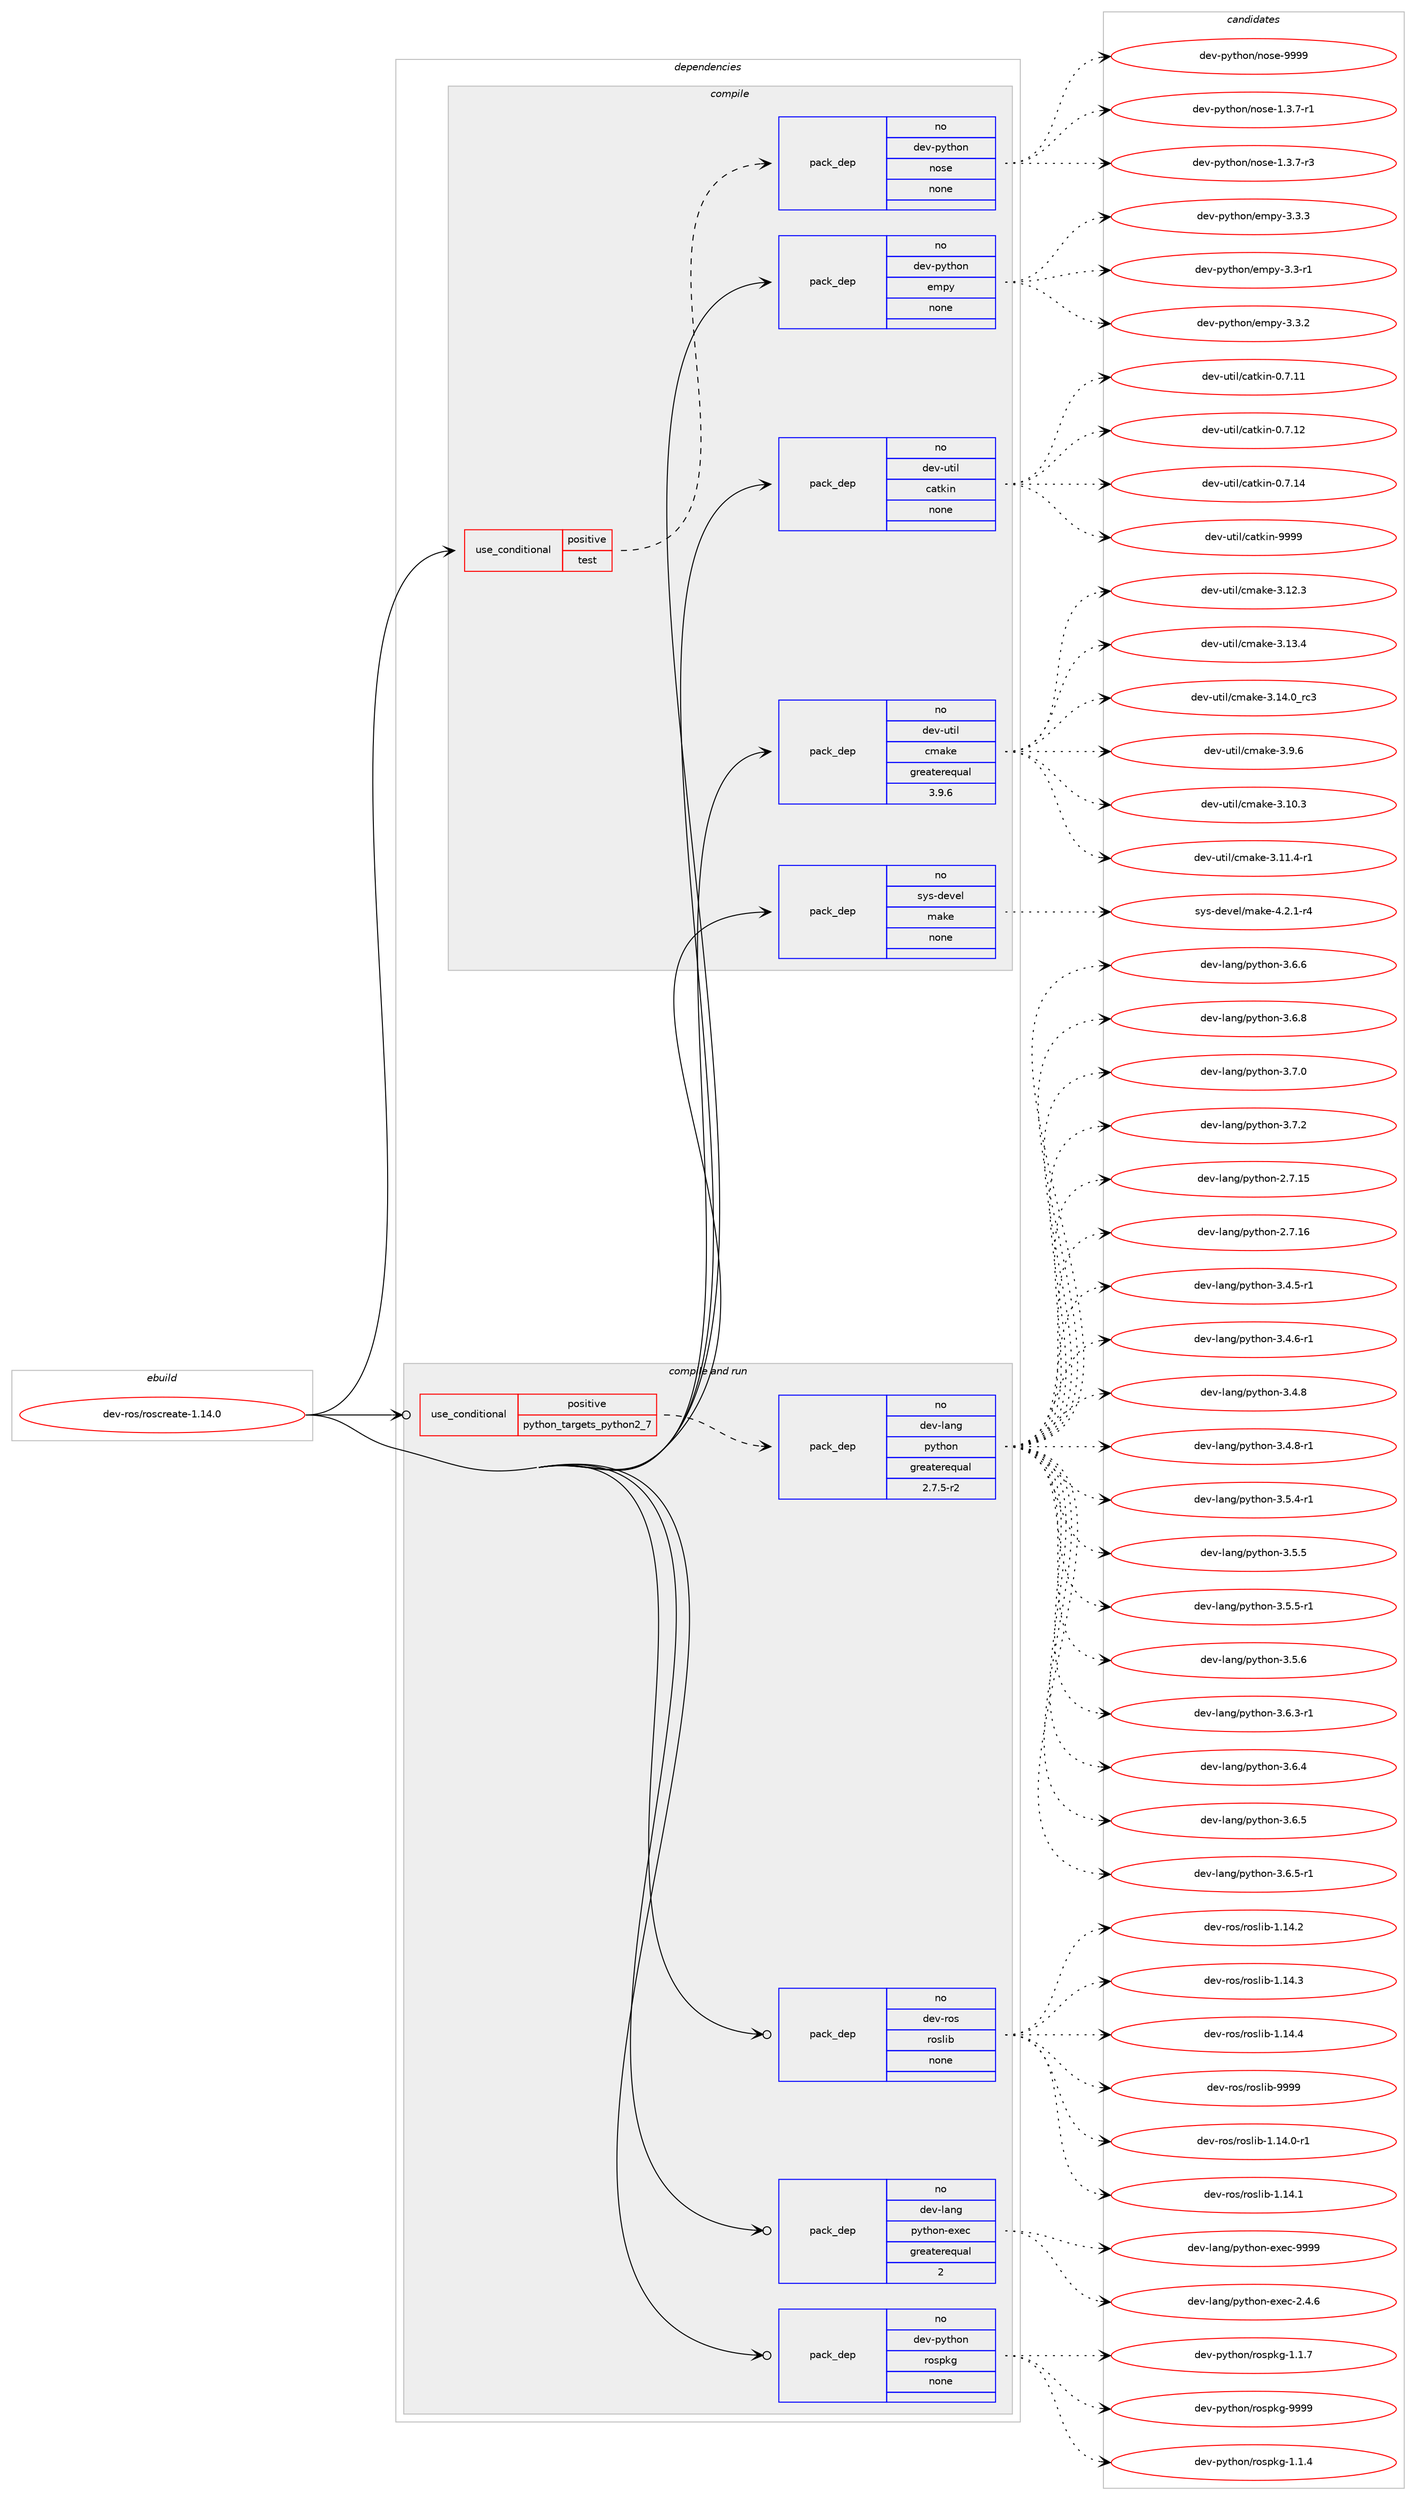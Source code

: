 digraph prolog {

# *************
# Graph options
# *************

newrank=true;
concentrate=true;
compound=true;
graph [rankdir=LR,fontname=Helvetica,fontsize=10,ranksep=1.5];#, ranksep=2.5, nodesep=0.2];
edge  [arrowhead=vee];
node  [fontname=Helvetica,fontsize=10];

# **********
# The ebuild
# **********

subgraph cluster_leftcol {
color=gray;
rank=same;
label=<<i>ebuild</i>>;
id [label="dev-ros/roscreate-1.14.0", color=red, width=4, href="../dev-ros/roscreate-1.14.0.svg"];
}

# ****************
# The dependencies
# ****************

subgraph cluster_midcol {
color=gray;
label=<<i>dependencies</i>>;
subgraph cluster_compile {
fillcolor="#eeeeee";
style=filled;
label=<<i>compile</i>>;
subgraph cond389876 {
dependency1465146 [label=<<TABLE BORDER="0" CELLBORDER="1" CELLSPACING="0" CELLPADDING="4"><TR><TD ROWSPAN="3" CELLPADDING="10">use_conditional</TD></TR><TR><TD>positive</TD></TR><TR><TD>test</TD></TR></TABLE>>, shape=none, color=red];
subgraph pack1051880 {
dependency1465147 [label=<<TABLE BORDER="0" CELLBORDER="1" CELLSPACING="0" CELLPADDING="4" WIDTH="220"><TR><TD ROWSPAN="6" CELLPADDING="30">pack_dep</TD></TR><TR><TD WIDTH="110">no</TD></TR><TR><TD>dev-python</TD></TR><TR><TD>nose</TD></TR><TR><TD>none</TD></TR><TR><TD></TD></TR></TABLE>>, shape=none, color=blue];
}
dependency1465146:e -> dependency1465147:w [weight=20,style="dashed",arrowhead="vee"];
}
id:e -> dependency1465146:w [weight=20,style="solid",arrowhead="vee"];
subgraph pack1051881 {
dependency1465148 [label=<<TABLE BORDER="0" CELLBORDER="1" CELLSPACING="0" CELLPADDING="4" WIDTH="220"><TR><TD ROWSPAN="6" CELLPADDING="30">pack_dep</TD></TR><TR><TD WIDTH="110">no</TD></TR><TR><TD>dev-python</TD></TR><TR><TD>empy</TD></TR><TR><TD>none</TD></TR><TR><TD></TD></TR></TABLE>>, shape=none, color=blue];
}
id:e -> dependency1465148:w [weight=20,style="solid",arrowhead="vee"];
subgraph pack1051882 {
dependency1465149 [label=<<TABLE BORDER="0" CELLBORDER="1" CELLSPACING="0" CELLPADDING="4" WIDTH="220"><TR><TD ROWSPAN="6" CELLPADDING="30">pack_dep</TD></TR><TR><TD WIDTH="110">no</TD></TR><TR><TD>dev-util</TD></TR><TR><TD>catkin</TD></TR><TR><TD>none</TD></TR><TR><TD></TD></TR></TABLE>>, shape=none, color=blue];
}
id:e -> dependency1465149:w [weight=20,style="solid",arrowhead="vee"];
subgraph pack1051883 {
dependency1465150 [label=<<TABLE BORDER="0" CELLBORDER="1" CELLSPACING="0" CELLPADDING="4" WIDTH="220"><TR><TD ROWSPAN="6" CELLPADDING="30">pack_dep</TD></TR><TR><TD WIDTH="110">no</TD></TR><TR><TD>dev-util</TD></TR><TR><TD>cmake</TD></TR><TR><TD>greaterequal</TD></TR><TR><TD>3.9.6</TD></TR></TABLE>>, shape=none, color=blue];
}
id:e -> dependency1465150:w [weight=20,style="solid",arrowhead="vee"];
subgraph pack1051884 {
dependency1465151 [label=<<TABLE BORDER="0" CELLBORDER="1" CELLSPACING="0" CELLPADDING="4" WIDTH="220"><TR><TD ROWSPAN="6" CELLPADDING="30">pack_dep</TD></TR><TR><TD WIDTH="110">no</TD></TR><TR><TD>sys-devel</TD></TR><TR><TD>make</TD></TR><TR><TD>none</TD></TR><TR><TD></TD></TR></TABLE>>, shape=none, color=blue];
}
id:e -> dependency1465151:w [weight=20,style="solid",arrowhead="vee"];
}
subgraph cluster_compileandrun {
fillcolor="#eeeeee";
style=filled;
label=<<i>compile and run</i>>;
subgraph cond389877 {
dependency1465152 [label=<<TABLE BORDER="0" CELLBORDER="1" CELLSPACING="0" CELLPADDING="4"><TR><TD ROWSPAN="3" CELLPADDING="10">use_conditional</TD></TR><TR><TD>positive</TD></TR><TR><TD>python_targets_python2_7</TD></TR></TABLE>>, shape=none, color=red];
subgraph pack1051885 {
dependency1465153 [label=<<TABLE BORDER="0" CELLBORDER="1" CELLSPACING="0" CELLPADDING="4" WIDTH="220"><TR><TD ROWSPAN="6" CELLPADDING="30">pack_dep</TD></TR><TR><TD WIDTH="110">no</TD></TR><TR><TD>dev-lang</TD></TR><TR><TD>python</TD></TR><TR><TD>greaterequal</TD></TR><TR><TD>2.7.5-r2</TD></TR></TABLE>>, shape=none, color=blue];
}
dependency1465152:e -> dependency1465153:w [weight=20,style="dashed",arrowhead="vee"];
}
id:e -> dependency1465152:w [weight=20,style="solid",arrowhead="odotvee"];
subgraph pack1051886 {
dependency1465154 [label=<<TABLE BORDER="0" CELLBORDER="1" CELLSPACING="0" CELLPADDING="4" WIDTH="220"><TR><TD ROWSPAN="6" CELLPADDING="30">pack_dep</TD></TR><TR><TD WIDTH="110">no</TD></TR><TR><TD>dev-lang</TD></TR><TR><TD>python-exec</TD></TR><TR><TD>greaterequal</TD></TR><TR><TD>2</TD></TR></TABLE>>, shape=none, color=blue];
}
id:e -> dependency1465154:w [weight=20,style="solid",arrowhead="odotvee"];
subgraph pack1051887 {
dependency1465155 [label=<<TABLE BORDER="0" CELLBORDER="1" CELLSPACING="0" CELLPADDING="4" WIDTH="220"><TR><TD ROWSPAN="6" CELLPADDING="30">pack_dep</TD></TR><TR><TD WIDTH="110">no</TD></TR><TR><TD>dev-python</TD></TR><TR><TD>rospkg</TD></TR><TR><TD>none</TD></TR><TR><TD></TD></TR></TABLE>>, shape=none, color=blue];
}
id:e -> dependency1465155:w [weight=20,style="solid",arrowhead="odotvee"];
subgraph pack1051888 {
dependency1465156 [label=<<TABLE BORDER="0" CELLBORDER="1" CELLSPACING="0" CELLPADDING="4" WIDTH="220"><TR><TD ROWSPAN="6" CELLPADDING="30">pack_dep</TD></TR><TR><TD WIDTH="110">no</TD></TR><TR><TD>dev-ros</TD></TR><TR><TD>roslib</TD></TR><TR><TD>none</TD></TR><TR><TD></TD></TR></TABLE>>, shape=none, color=blue];
}
id:e -> dependency1465156:w [weight=20,style="solid",arrowhead="odotvee"];
}
subgraph cluster_run {
fillcolor="#eeeeee";
style=filled;
label=<<i>run</i>>;
}
}

# **************
# The candidates
# **************

subgraph cluster_choices {
rank=same;
color=gray;
label=<<i>candidates</i>>;

subgraph choice1051880 {
color=black;
nodesep=1;
choice10010111845112121116104111110471101111151014549465146554511449 [label="dev-python/nose-1.3.7-r1", color=red, width=4,href="../dev-python/nose-1.3.7-r1.svg"];
choice10010111845112121116104111110471101111151014549465146554511451 [label="dev-python/nose-1.3.7-r3", color=red, width=4,href="../dev-python/nose-1.3.7-r3.svg"];
choice10010111845112121116104111110471101111151014557575757 [label="dev-python/nose-9999", color=red, width=4,href="../dev-python/nose-9999.svg"];
dependency1465147:e -> choice10010111845112121116104111110471101111151014549465146554511449:w [style=dotted,weight="100"];
dependency1465147:e -> choice10010111845112121116104111110471101111151014549465146554511451:w [style=dotted,weight="100"];
dependency1465147:e -> choice10010111845112121116104111110471101111151014557575757:w [style=dotted,weight="100"];
}
subgraph choice1051881 {
color=black;
nodesep=1;
choice1001011184511212111610411111047101109112121455146514511449 [label="dev-python/empy-3.3-r1", color=red, width=4,href="../dev-python/empy-3.3-r1.svg"];
choice1001011184511212111610411111047101109112121455146514650 [label="dev-python/empy-3.3.2", color=red, width=4,href="../dev-python/empy-3.3.2.svg"];
choice1001011184511212111610411111047101109112121455146514651 [label="dev-python/empy-3.3.3", color=red, width=4,href="../dev-python/empy-3.3.3.svg"];
dependency1465148:e -> choice1001011184511212111610411111047101109112121455146514511449:w [style=dotted,weight="100"];
dependency1465148:e -> choice1001011184511212111610411111047101109112121455146514650:w [style=dotted,weight="100"];
dependency1465148:e -> choice1001011184511212111610411111047101109112121455146514651:w [style=dotted,weight="100"];
}
subgraph choice1051882 {
color=black;
nodesep=1;
choice1001011184511711610510847999711610710511045484655464949 [label="dev-util/catkin-0.7.11", color=red, width=4,href="../dev-util/catkin-0.7.11.svg"];
choice1001011184511711610510847999711610710511045484655464950 [label="dev-util/catkin-0.7.12", color=red, width=4,href="../dev-util/catkin-0.7.12.svg"];
choice1001011184511711610510847999711610710511045484655464952 [label="dev-util/catkin-0.7.14", color=red, width=4,href="../dev-util/catkin-0.7.14.svg"];
choice100101118451171161051084799971161071051104557575757 [label="dev-util/catkin-9999", color=red, width=4,href="../dev-util/catkin-9999.svg"];
dependency1465149:e -> choice1001011184511711610510847999711610710511045484655464949:w [style=dotted,weight="100"];
dependency1465149:e -> choice1001011184511711610510847999711610710511045484655464950:w [style=dotted,weight="100"];
dependency1465149:e -> choice1001011184511711610510847999711610710511045484655464952:w [style=dotted,weight="100"];
dependency1465149:e -> choice100101118451171161051084799971161071051104557575757:w [style=dotted,weight="100"];
}
subgraph choice1051883 {
color=black;
nodesep=1;
choice1001011184511711610510847991099710710145514649484651 [label="dev-util/cmake-3.10.3", color=red, width=4,href="../dev-util/cmake-3.10.3.svg"];
choice10010111845117116105108479910997107101455146494946524511449 [label="dev-util/cmake-3.11.4-r1", color=red, width=4,href="../dev-util/cmake-3.11.4-r1.svg"];
choice1001011184511711610510847991099710710145514649504651 [label="dev-util/cmake-3.12.3", color=red, width=4,href="../dev-util/cmake-3.12.3.svg"];
choice1001011184511711610510847991099710710145514649514652 [label="dev-util/cmake-3.13.4", color=red, width=4,href="../dev-util/cmake-3.13.4.svg"];
choice1001011184511711610510847991099710710145514649524648951149951 [label="dev-util/cmake-3.14.0_rc3", color=red, width=4,href="../dev-util/cmake-3.14.0_rc3.svg"];
choice10010111845117116105108479910997107101455146574654 [label="dev-util/cmake-3.9.6", color=red, width=4,href="../dev-util/cmake-3.9.6.svg"];
dependency1465150:e -> choice1001011184511711610510847991099710710145514649484651:w [style=dotted,weight="100"];
dependency1465150:e -> choice10010111845117116105108479910997107101455146494946524511449:w [style=dotted,weight="100"];
dependency1465150:e -> choice1001011184511711610510847991099710710145514649504651:w [style=dotted,weight="100"];
dependency1465150:e -> choice1001011184511711610510847991099710710145514649514652:w [style=dotted,weight="100"];
dependency1465150:e -> choice1001011184511711610510847991099710710145514649524648951149951:w [style=dotted,weight="100"];
dependency1465150:e -> choice10010111845117116105108479910997107101455146574654:w [style=dotted,weight="100"];
}
subgraph choice1051884 {
color=black;
nodesep=1;
choice1151211154510010111810110847109971071014552465046494511452 [label="sys-devel/make-4.2.1-r4", color=red, width=4,href="../sys-devel/make-4.2.1-r4.svg"];
dependency1465151:e -> choice1151211154510010111810110847109971071014552465046494511452:w [style=dotted,weight="100"];
}
subgraph choice1051885 {
color=black;
nodesep=1;
choice10010111845108971101034711212111610411111045504655464953 [label="dev-lang/python-2.7.15", color=red, width=4,href="../dev-lang/python-2.7.15.svg"];
choice10010111845108971101034711212111610411111045504655464954 [label="dev-lang/python-2.7.16", color=red, width=4,href="../dev-lang/python-2.7.16.svg"];
choice1001011184510897110103471121211161041111104551465246534511449 [label="dev-lang/python-3.4.5-r1", color=red, width=4,href="../dev-lang/python-3.4.5-r1.svg"];
choice1001011184510897110103471121211161041111104551465246544511449 [label="dev-lang/python-3.4.6-r1", color=red, width=4,href="../dev-lang/python-3.4.6-r1.svg"];
choice100101118451089711010347112121116104111110455146524656 [label="dev-lang/python-3.4.8", color=red, width=4,href="../dev-lang/python-3.4.8.svg"];
choice1001011184510897110103471121211161041111104551465246564511449 [label="dev-lang/python-3.4.8-r1", color=red, width=4,href="../dev-lang/python-3.4.8-r1.svg"];
choice1001011184510897110103471121211161041111104551465346524511449 [label="dev-lang/python-3.5.4-r1", color=red, width=4,href="../dev-lang/python-3.5.4-r1.svg"];
choice100101118451089711010347112121116104111110455146534653 [label="dev-lang/python-3.5.5", color=red, width=4,href="../dev-lang/python-3.5.5.svg"];
choice1001011184510897110103471121211161041111104551465346534511449 [label="dev-lang/python-3.5.5-r1", color=red, width=4,href="../dev-lang/python-3.5.5-r1.svg"];
choice100101118451089711010347112121116104111110455146534654 [label="dev-lang/python-3.5.6", color=red, width=4,href="../dev-lang/python-3.5.6.svg"];
choice1001011184510897110103471121211161041111104551465446514511449 [label="dev-lang/python-3.6.3-r1", color=red, width=4,href="../dev-lang/python-3.6.3-r1.svg"];
choice100101118451089711010347112121116104111110455146544652 [label="dev-lang/python-3.6.4", color=red, width=4,href="../dev-lang/python-3.6.4.svg"];
choice100101118451089711010347112121116104111110455146544653 [label="dev-lang/python-3.6.5", color=red, width=4,href="../dev-lang/python-3.6.5.svg"];
choice1001011184510897110103471121211161041111104551465446534511449 [label="dev-lang/python-3.6.5-r1", color=red, width=4,href="../dev-lang/python-3.6.5-r1.svg"];
choice100101118451089711010347112121116104111110455146544654 [label="dev-lang/python-3.6.6", color=red, width=4,href="../dev-lang/python-3.6.6.svg"];
choice100101118451089711010347112121116104111110455146544656 [label="dev-lang/python-3.6.8", color=red, width=4,href="../dev-lang/python-3.6.8.svg"];
choice100101118451089711010347112121116104111110455146554648 [label="dev-lang/python-3.7.0", color=red, width=4,href="../dev-lang/python-3.7.0.svg"];
choice100101118451089711010347112121116104111110455146554650 [label="dev-lang/python-3.7.2", color=red, width=4,href="../dev-lang/python-3.7.2.svg"];
dependency1465153:e -> choice10010111845108971101034711212111610411111045504655464953:w [style=dotted,weight="100"];
dependency1465153:e -> choice10010111845108971101034711212111610411111045504655464954:w [style=dotted,weight="100"];
dependency1465153:e -> choice1001011184510897110103471121211161041111104551465246534511449:w [style=dotted,weight="100"];
dependency1465153:e -> choice1001011184510897110103471121211161041111104551465246544511449:w [style=dotted,weight="100"];
dependency1465153:e -> choice100101118451089711010347112121116104111110455146524656:w [style=dotted,weight="100"];
dependency1465153:e -> choice1001011184510897110103471121211161041111104551465246564511449:w [style=dotted,weight="100"];
dependency1465153:e -> choice1001011184510897110103471121211161041111104551465346524511449:w [style=dotted,weight="100"];
dependency1465153:e -> choice100101118451089711010347112121116104111110455146534653:w [style=dotted,weight="100"];
dependency1465153:e -> choice1001011184510897110103471121211161041111104551465346534511449:w [style=dotted,weight="100"];
dependency1465153:e -> choice100101118451089711010347112121116104111110455146534654:w [style=dotted,weight="100"];
dependency1465153:e -> choice1001011184510897110103471121211161041111104551465446514511449:w [style=dotted,weight="100"];
dependency1465153:e -> choice100101118451089711010347112121116104111110455146544652:w [style=dotted,weight="100"];
dependency1465153:e -> choice100101118451089711010347112121116104111110455146544653:w [style=dotted,weight="100"];
dependency1465153:e -> choice1001011184510897110103471121211161041111104551465446534511449:w [style=dotted,weight="100"];
dependency1465153:e -> choice100101118451089711010347112121116104111110455146544654:w [style=dotted,weight="100"];
dependency1465153:e -> choice100101118451089711010347112121116104111110455146544656:w [style=dotted,weight="100"];
dependency1465153:e -> choice100101118451089711010347112121116104111110455146554648:w [style=dotted,weight="100"];
dependency1465153:e -> choice100101118451089711010347112121116104111110455146554650:w [style=dotted,weight="100"];
}
subgraph choice1051886 {
color=black;
nodesep=1;
choice1001011184510897110103471121211161041111104510112010199455046524654 [label="dev-lang/python-exec-2.4.6", color=red, width=4,href="../dev-lang/python-exec-2.4.6.svg"];
choice10010111845108971101034711212111610411111045101120101994557575757 [label="dev-lang/python-exec-9999", color=red, width=4,href="../dev-lang/python-exec-9999.svg"];
dependency1465154:e -> choice1001011184510897110103471121211161041111104510112010199455046524654:w [style=dotted,weight="100"];
dependency1465154:e -> choice10010111845108971101034711212111610411111045101120101994557575757:w [style=dotted,weight="100"];
}
subgraph choice1051887 {
color=black;
nodesep=1;
choice1001011184511212111610411111047114111115112107103454946494652 [label="dev-python/rospkg-1.1.4", color=red, width=4,href="../dev-python/rospkg-1.1.4.svg"];
choice1001011184511212111610411111047114111115112107103454946494655 [label="dev-python/rospkg-1.1.7", color=red, width=4,href="../dev-python/rospkg-1.1.7.svg"];
choice10010111845112121116104111110471141111151121071034557575757 [label="dev-python/rospkg-9999", color=red, width=4,href="../dev-python/rospkg-9999.svg"];
dependency1465155:e -> choice1001011184511212111610411111047114111115112107103454946494652:w [style=dotted,weight="100"];
dependency1465155:e -> choice1001011184511212111610411111047114111115112107103454946494655:w [style=dotted,weight="100"];
dependency1465155:e -> choice10010111845112121116104111110471141111151121071034557575757:w [style=dotted,weight="100"];
}
subgraph choice1051888 {
color=black;
nodesep=1;
choice100101118451141111154711411111510810598454946495246484511449 [label="dev-ros/roslib-1.14.0-r1", color=red, width=4,href="../dev-ros/roslib-1.14.0-r1.svg"];
choice10010111845114111115471141111151081059845494649524649 [label="dev-ros/roslib-1.14.1", color=red, width=4,href="../dev-ros/roslib-1.14.1.svg"];
choice10010111845114111115471141111151081059845494649524650 [label="dev-ros/roslib-1.14.2", color=red, width=4,href="../dev-ros/roslib-1.14.2.svg"];
choice10010111845114111115471141111151081059845494649524651 [label="dev-ros/roslib-1.14.3", color=red, width=4,href="../dev-ros/roslib-1.14.3.svg"];
choice10010111845114111115471141111151081059845494649524652 [label="dev-ros/roslib-1.14.4", color=red, width=4,href="../dev-ros/roslib-1.14.4.svg"];
choice1001011184511411111547114111115108105984557575757 [label="dev-ros/roslib-9999", color=red, width=4,href="../dev-ros/roslib-9999.svg"];
dependency1465156:e -> choice100101118451141111154711411111510810598454946495246484511449:w [style=dotted,weight="100"];
dependency1465156:e -> choice10010111845114111115471141111151081059845494649524649:w [style=dotted,weight="100"];
dependency1465156:e -> choice10010111845114111115471141111151081059845494649524650:w [style=dotted,weight="100"];
dependency1465156:e -> choice10010111845114111115471141111151081059845494649524651:w [style=dotted,weight="100"];
dependency1465156:e -> choice10010111845114111115471141111151081059845494649524652:w [style=dotted,weight="100"];
dependency1465156:e -> choice1001011184511411111547114111115108105984557575757:w [style=dotted,weight="100"];
}
}

}
